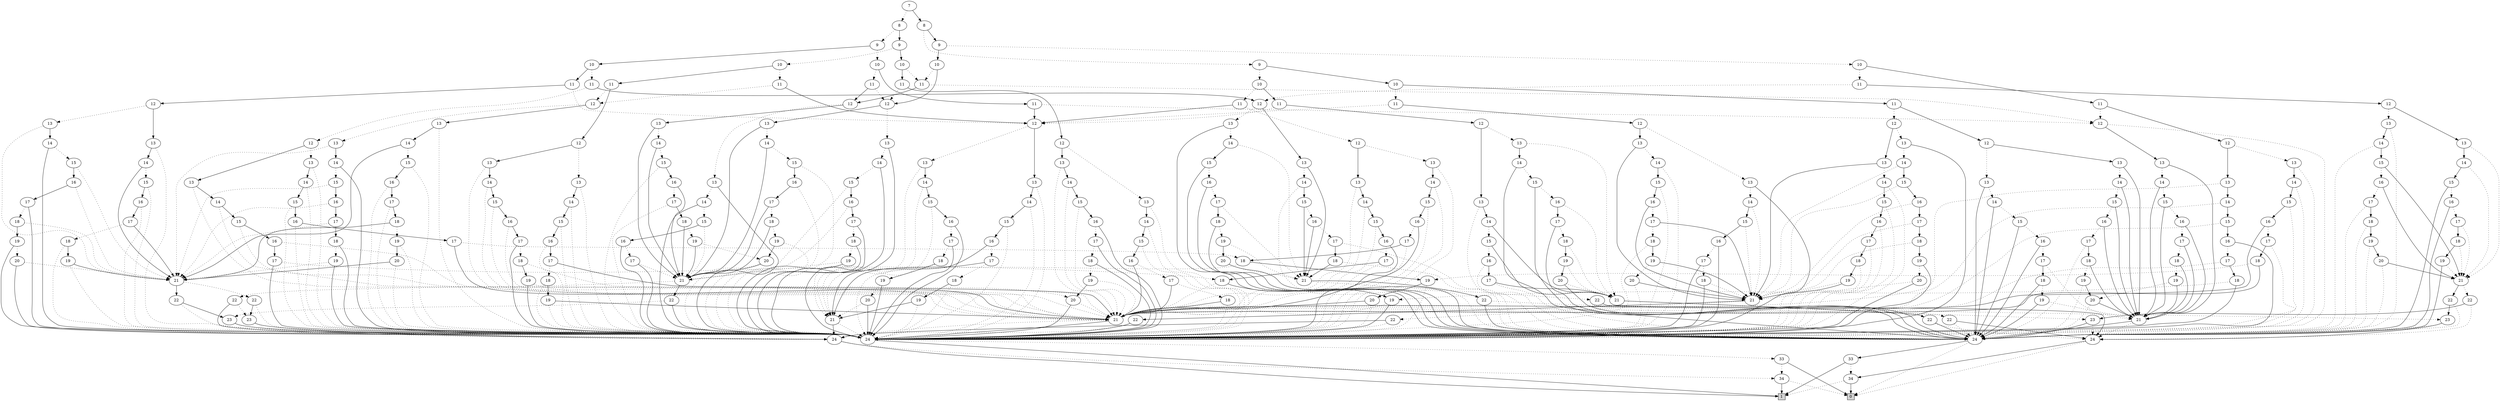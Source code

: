 digraph G {
0 [shape=box, label="0", style=filled, shape=box, height=0.3, width=0.3];
1 [shape=box, label="1", style=filled, shape=box, height=0.3, width=0.3];
59082 [label="7"];
59082 -> 59011 [style=dotted];
59082 -> 59081 [style=filled];
59011 [label="8"];
59011 -> 58957 [style=dotted];
59011 -> 59010 [style=filled];
58957 [label="9"];
58957 -> 58917 [style=dotted];
58957 -> 58956 [style=filled];
58917 [label="10"];
58917 -> 58898 [style=dotted];
58917 -> 58916 [style=filled];
58898 [label="11"];
58898 -> 58884 [style=dotted];
58898 -> 58897 [style=filled];
58884 [label="12"];
58884 -> 58875 [style=dotted];
58884 -> 58883 [style=filled];
58875 [label="13"];
58875 -> 58874 [style=dotted];
58875 -> 58862 [style=filled];
58874 [label="14"];
58874 -> 58873 [style=dotted];
58874 -> 58862 [style=filled];
58873 [label="15"];
58873 -> 58868 [style=dotted];
58873 -> 58872 [style=filled];
58868 [label="21"];
58868 -> 58865 [style=dotted];
58868 -> 58867 [style=filled];
58865 [label="22"];
58865 -> 58864 [style=dotted];
58865 -> 58863 [style=filled];
58864 [label="23"];
58864 -> 58862 [style=dotted];
58864 -> 58863 [style=filled];
58862 [label="24"];
58862 -> 1194 [style=dotted];
58862 -> 1 [style=filled];
1194 [label="33"];
1194 -> 70 [style=dotted];
1194 -> 0 [style=filled];
70 [label="34"];
70 -> 0 [style=dotted];
70 -> 1 [style=filled];
58863 [label="24"];
58863 -> 70 [style=dotted];
58863 -> 1 [style=filled];
58867 [label="22"];
58867 -> 58866 [style=dotted];
58867 -> 58862 [style=filled];
58866 [label="23"];
58866 -> 58863 [style=dotted];
58866 -> 58862 [style=filled];
58872 [label="16"];
58872 -> 58868 [style=dotted];
58872 -> 58871 [style=filled];
58871 [label="17"];
58871 -> 58870 [style=dotted];
58871 -> 58862 [style=filled];
58870 [label="18"];
58870 -> 58869 [style=dotted];
58870 -> 58862 [style=filled];
58869 [label="19"];
58869 -> 58868 [style=dotted];
58869 -> 58862 [style=filled];
58883 [label="13"];
58883 -> 58882 [style=dotted];
58883 -> 58868 [style=filled];
58882 [label="14"];
58882 -> 58881 [style=dotted];
58882 -> 58868 [style=filled];
58881 [label="15"];
58881 -> 58862 [style=dotted];
58881 -> 58880 [style=filled];
58880 [label="16"];
58880 -> 58862 [style=dotted];
58880 -> 58879 [style=filled];
58879 [label="17"];
58879 -> 58878 [style=dotted];
58879 -> 58868 [style=filled];
58878 [label="18"];
58878 -> 58877 [style=dotted];
58878 -> 58868 [style=filled];
58877 [label="19"];
58877 -> 58862 [style=dotted];
58877 -> 58876 [style=filled];
58876 [label="20"];
58876 -> 58862 [style=dotted];
58876 -> 58868 [style=filled];
58897 [label="12"];
58897 -> 58889 [style=dotted];
58897 -> 58896 [style=filled];
58889 [label="13"];
58889 -> 58888 [style=dotted];
58889 -> 58862 [style=filled];
58888 [label="14"];
58888 -> 58887 [style=dotted];
58888 -> 58862 [style=filled];
58887 [label="15"];
58887 -> 58868 [style=dotted];
58887 -> 58886 [style=filled];
58886 [label="16"];
58886 -> 58885 [style=dotted];
58886 -> 58862 [style=filled];
58885 [label="17"];
58885 -> 58868 [style=dotted];
58885 -> 58862 [style=filled];
58896 [label="13"];
58896 -> 58895 [style=dotted];
58896 -> 58868 [style=filled];
58895 [label="14"];
58895 -> 58894 [style=dotted];
58895 -> 58868 [style=filled];
58894 [label="15"];
58894 -> 58862 [style=dotted];
58894 -> 58893 [style=filled];
58893 [label="16"];
58893 -> 58892 [style=dotted];
58893 -> 58868 [style=filled];
58892 [label="17"];
58892 -> 58862 [style=dotted];
58892 -> 58891 [style=filled];
58891 [label="18"];
58891 -> 58890 [style=dotted];
58891 -> 58868 [style=filled];
58890 [label="19"];
58890 -> 58876 [style=dotted];
58890 -> 58868 [style=filled];
58916 [label="11"];
58916 -> 57933 [style=dotted];
58916 -> 58915 [style=filled];
57933 [label="12"];
57933 -> 57882 [style=dotted];
57933 -> 57932 [style=filled];
57882 [label="24"];
57882 -> 0 [style=dotted];
57882 -> 1198 [style=filled];
1198 [label="33"];
1198 -> 71 [style=dotted];
1198 -> 1 [style=filled];
71 [label="34"];
71 -> 1 [style=dotted];
71 -> 0 [style=filled];
57932 [label="13"];
57932 -> 57931 [style=dotted];
57932 -> 57924 [style=filled];
57931 [label="14"];
57931 -> 57930 [style=dotted];
57931 -> 57924 [style=filled];
57930 [label="15"];
57930 -> 57929 [style=dotted];
57930 -> 57924 [style=filled];
57929 [label="16"];
57929 -> 57928 [style=dotted];
57929 -> 57924 [style=filled];
57928 [label="17"];
57928 -> 57927 [style=dotted];
57928 -> 57924 [style=filled];
57927 [label="18"];
57927 -> 57926 [style=dotted];
57927 -> 57924 [style=filled];
57926 [label="19"];
57926 -> 57925 [style=dotted];
57926 -> 57924 [style=filled];
57925 [label="20"];
57925 -> 57882 [style=dotted];
57925 -> 57924 [style=filled];
57924 [label="21"];
57924 -> 57878 [style=dotted];
57924 -> 57882 [style=filled];
57878 [label="24"];
57878 -> 0 [style=dotted];
57878 -> 71 [style=filled];
58915 [label="12"];
58915 -> 58907 [style=dotted];
58915 -> 58914 [style=filled];
58907 [label="13"];
58907 -> 58899 [style=dotted];
58907 -> 58906 [style=filled];
58899 [label="21"];
58899 -> 58862 [style=dotted];
58899 -> 58863 [style=filled];
58906 [label="14"];
58906 -> 58899 [style=dotted];
58906 -> 58905 [style=filled];
58905 [label="15"];
58905 -> 58899 [style=dotted];
58905 -> 58904 [style=filled];
58904 [label="16"];
58904 -> 58903 [style=dotted];
58904 -> 58862 [style=filled];
58903 [label="17"];
58903 -> 58902 [style=dotted];
58903 -> 58862 [style=filled];
58902 [label="18"];
58902 -> 58899 [style=dotted];
58902 -> 58901 [style=filled];
58901 [label="19"];
58901 -> 58900 [style=dotted];
58901 -> 58862 [style=filled];
58900 [label="20"];
58900 -> 58899 [style=dotted];
58900 -> 58862 [style=filled];
58914 [label="13"];
58914 -> 58862 [style=dotted];
58914 -> 58913 [style=filled];
58913 [label="14"];
58913 -> 58862 [style=dotted];
58913 -> 58912 [style=filled];
58912 [label="15"];
58912 -> 58862 [style=dotted];
58912 -> 58911 [style=filled];
58911 [label="16"];
58911 -> 58910 [style=dotted];
58911 -> 58899 [style=filled];
58910 [label="17"];
58910 -> 58909 [style=dotted];
58910 -> 58899 [style=filled];
58909 [label="18"];
58909 -> 58862 [style=dotted];
58909 -> 58908 [style=filled];
58908 [label="19"];
58908 -> 58862 [style=dotted];
58908 -> 58899 [style=filled];
58956 [label="10"];
58956 -> 58935 [style=dotted];
58956 -> 58955 [style=filled];
58935 [label="11"];
58935 -> 58934 [style=dotted];
58935 -> 58001 [style=filled];
58934 [label="12"];
58934 -> 58926 [style=dotted];
58934 -> 58933 [style=filled];
58926 [label="13"];
58926 -> 58862 [style=dotted];
58926 -> 58925 [style=filled];
58925 [label="14"];
58925 -> 58862 [style=dotted];
58925 -> 58924 [style=filled];
58924 [label="15"];
58924 -> 58862 [style=dotted];
58924 -> 58923 [style=filled];
58923 [label="16"];
58923 -> 58862 [style=dotted];
58923 -> 58922 [style=filled];
58922 [label="17"];
58922 -> 58921 [style=dotted];
58922 -> 58918 [style=filled];
58921 [label="18"];
58921 -> 58862 [style=dotted];
58921 -> 58920 [style=filled];
58920 [label="19"];
58920 -> 58862 [style=dotted];
58920 -> 58919 [style=filled];
58919 [label="20"];
58919 -> 58862 [style=dotted];
58919 -> 58918 [style=filled];
58918 [label="21"];
58918 -> 58863 [style=dotted];
58918 -> 58862 [style=filled];
58933 [label="13"];
58933 -> 58918 [style=dotted];
58933 -> 58932 [style=filled];
58932 [label="14"];
58932 -> 58918 [style=dotted];
58932 -> 58931 [style=filled];
58931 [label="15"];
58931 -> 58918 [style=dotted];
58931 -> 58930 [style=filled];
58930 [label="16"];
58930 -> 58918 [style=dotted];
58930 -> 58929 [style=filled];
58929 [label="17"];
58929 -> 58928 [style=dotted];
58929 -> 58862 [style=filled];
58928 [label="18"];
58928 -> 58918 [style=dotted];
58928 -> 58927 [style=filled];
58927 [label="19"];
58927 -> 58918 [style=dotted];
58927 -> 58862 [style=filled];
58001 [label="12"];
58001 -> 57994 [style=dotted];
58001 -> 58000 [style=filled];
57994 [label="13"];
57994 -> 57993 [style=dotted];
57994 -> 57882 [style=filled];
57993 [label="14"];
57993 -> 57986 [style=dotted];
57993 -> 57992 [style=filled];
57986 [label="21"];
57986 -> 57983 [style=dotted];
57986 -> 57985 [style=filled];
57983 [label="22"];
57983 -> 57982 [style=dotted];
57983 -> 57878 [style=filled];
57982 [label="23"];
57982 -> 57882 [style=dotted];
57982 -> 57878 [style=filled];
57985 [label="22"];
57985 -> 57984 [style=dotted];
57985 -> 57882 [style=filled];
57984 [label="23"];
57984 -> 57878 [style=dotted];
57984 -> 57882 [style=filled];
57992 [label="15"];
57992 -> 57991 [style=dotted];
57992 -> 57882 [style=filled];
57991 [label="16"];
57991 -> 57990 [style=dotted];
57991 -> 57882 [style=filled];
57990 [label="17"];
57990 -> 57986 [style=dotted];
57990 -> 57989 [style=filled];
57989 [label="18"];
57989 -> 57988 [style=dotted];
57989 -> 57882 [style=filled];
57988 [label="19"];
57988 -> 57986 [style=dotted];
57988 -> 57987 [style=filled];
57987 [label="20"];
57987 -> 57986 [style=dotted];
57987 -> 57882 [style=filled];
58000 [label="13"];
58000 -> 57999 [style=dotted];
58000 -> 57986 [style=filled];
57999 [label="14"];
57999 -> 57882 [style=dotted];
57999 -> 57998 [style=filled];
57998 [label="15"];
57998 -> 57997 [style=dotted];
57998 -> 57986 [style=filled];
57997 [label="16"];
57997 -> 57996 [style=dotted];
57997 -> 57986 [style=filled];
57996 [label="17"];
57996 -> 57882 [style=dotted];
57996 -> 57995 [style=filled];
57995 [label="18"];
57995 -> 57882 [style=dotted];
57995 -> 57986 [style=filled];
58955 [label="11"];
58955 -> 58915 [style=dotted];
58955 -> 58954 [style=filled];
58954 [label="12"];
58954 -> 58946 [style=dotted];
58954 -> 58953 [style=filled];
58946 [label="13"];
58946 -> 58938 [style=dotted];
58946 -> 58945 [style=filled];
58938 [label="21"];
58938 -> 58936 [style=dotted];
58938 -> 58937 [style=filled];
58936 [label="22"];
58936 -> 58862 [style=dotted];
58936 -> 58864 [style=filled];
58937 [label="22"];
58937 -> 58863 [style=dotted];
58937 -> 58866 [style=filled];
58945 [label="14"];
58945 -> 58944 [style=dotted];
58945 -> 58862 [style=filled];
58944 [label="15"];
58944 -> 58938 [style=dotted];
58944 -> 58943 [style=filled];
58943 [label="16"];
58943 -> 58938 [style=dotted];
58943 -> 58942 [style=filled];
58942 [label="17"];
58942 -> 58941 [style=dotted];
58942 -> 58862 [style=filled];
58941 [label="18"];
58941 -> 58938 [style=dotted];
58941 -> 58940 [style=filled];
58940 [label="19"];
58940 -> 58939 [style=dotted];
58940 -> 58862 [style=filled];
58939 [label="20"];
58939 -> 58938 [style=dotted];
58939 -> 58862 [style=filled];
58953 [label="13"];
58953 -> 58862 [style=dotted];
58953 -> 58952 [style=filled];
58952 [label="14"];
58952 -> 58951 [style=dotted];
58952 -> 58938 [style=filled];
58951 [label="15"];
58951 -> 58862 [style=dotted];
58951 -> 58950 [style=filled];
58950 [label="16"];
58950 -> 58862 [style=dotted];
58950 -> 58949 [style=filled];
58949 [label="17"];
58949 -> 58948 [style=dotted];
58949 -> 58938 [style=filled];
58948 [label="18"];
58948 -> 58862 [style=dotted];
58948 -> 58947 [style=filled];
58947 [label="19"];
58947 -> 58862 [style=dotted];
58947 -> 58938 [style=filled];
59010 [label="9"];
59010 -> 58992 [style=dotted];
59010 -> 59009 [style=filled];
58992 [label="10"];
58992 -> 58974 [style=dotted];
58992 -> 58991 [style=filled];
58974 [label="11"];
58974 -> 58973 [style=dotted];
58974 -> 58915 [style=filled];
58973 [label="12"];
58973 -> 58964 [style=dotted];
58973 -> 58972 [style=filled];
58964 [label="13"];
58964 -> 58938 [style=dotted];
58964 -> 58963 [style=filled];
58963 [label="14"];
58963 -> 58962 [style=dotted];
58963 -> 58862 [style=filled];
58962 [label="15"];
58962 -> 58938 [style=dotted];
58962 -> 58961 [style=filled];
58961 [label="16"];
58961 -> 58938 [style=dotted];
58961 -> 58960 [style=filled];
58960 [label="17"];
58960 -> 58938 [style=dotted];
58960 -> 58959 [style=filled];
58959 [label="18"];
58959 -> 58958 [style=dotted];
58959 -> 58862 [style=filled];
58958 [label="19"];
58958 -> 58938 [style=dotted];
58958 -> 58862 [style=filled];
58972 [label="13"];
58972 -> 58862 [style=dotted];
58972 -> 58971 [style=filled];
58971 [label="14"];
58971 -> 58970 [style=dotted];
58971 -> 58938 [style=filled];
58970 [label="15"];
58970 -> 58862 [style=dotted];
58970 -> 58969 [style=filled];
58969 [label="16"];
58969 -> 58862 [style=dotted];
58969 -> 58968 [style=filled];
58968 [label="17"];
58968 -> 58862 [style=dotted];
58968 -> 58967 [style=filled];
58967 [label="18"];
58967 -> 58966 [style=dotted];
58967 -> 58938 [style=filled];
58966 [label="19"];
58966 -> 58862 [style=dotted];
58966 -> 58965 [style=filled];
58965 [label="20"];
58965 -> 58862 [style=dotted];
58965 -> 58938 [style=filled];
58991 [label="11"];
58991 -> 58973 [style=dotted];
58991 -> 58990 [style=filled];
58990 [label="12"];
58990 -> 58981 [style=dotted];
58990 -> 58989 [style=filled];
58981 [label="13"];
58981 -> 58862 [style=dotted];
58981 -> 58980 [style=filled];
58980 [label="14"];
58980 -> 58862 [style=dotted];
58980 -> 58979 [style=filled];
58979 [label="15"];
58979 -> 58862 [style=dotted];
58979 -> 58978 [style=filled];
58978 [label="16"];
58978 -> 58862 [style=dotted];
58978 -> 58977 [style=filled];
58977 [label="17"];
58977 -> 58976 [style=dotted];
58977 -> 58918 [style=filled];
58976 [label="18"];
58976 -> 58862 [style=dotted];
58976 -> 58975 [style=filled];
58975 [label="19"];
58975 -> 58862 [style=dotted];
58975 -> 58918 [style=filled];
58989 [label="13"];
58989 -> 58918 [style=dotted];
58989 -> 58988 [style=filled];
58988 [label="14"];
58988 -> 58918 [style=dotted];
58988 -> 58987 [style=filled];
58987 [label="15"];
58987 -> 58918 [style=dotted];
58987 -> 58986 [style=filled];
58986 [label="16"];
58986 -> 58918 [style=dotted];
58986 -> 58985 [style=filled];
58985 [label="17"];
58985 -> 58984 [style=dotted];
58985 -> 58862 [style=filled];
58984 [label="18"];
58984 -> 58918 [style=dotted];
58984 -> 58983 [style=filled];
58983 [label="19"];
58983 -> 58982 [style=dotted];
58983 -> 58862 [style=filled];
58982 [label="20"];
58982 -> 58918 [style=dotted];
58982 -> 58862 [style=filled];
59009 [label="10"];
59009 -> 58993 [style=dotted];
59009 -> 59008 [style=filled];
58993 [label="11"];
58993 -> 57933 [style=dotted];
58993 -> 58897 [style=filled];
59008 [label="11"];
59008 -> 58884 [style=dotted];
59008 -> 59007 [style=filled];
59007 [label="12"];
59007 -> 58999 [style=dotted];
59007 -> 59006 [style=filled];
58999 [label="13"];
58999 -> 58862 [style=dotted];
58999 -> 58998 [style=filled];
58998 [label="14"];
58998 -> 58862 [style=dotted];
58998 -> 58997 [style=filled];
58997 [label="15"];
58997 -> 58862 [style=dotted];
58997 -> 58996 [style=filled];
58996 [label="16"];
58996 -> 58995 [style=dotted];
58996 -> 58918 [style=filled];
58995 [label="17"];
58995 -> 58994 [style=dotted];
58995 -> 58918 [style=filled];
58994 [label="18"];
58994 -> 58862 [style=dotted];
58994 -> 58918 [style=filled];
59006 [label="13"];
59006 -> 58918 [style=dotted];
59006 -> 59005 [style=filled];
59005 [label="14"];
59005 -> 58918 [style=dotted];
59005 -> 59004 [style=filled];
59004 [label="15"];
59004 -> 58918 [style=dotted];
59004 -> 59003 [style=filled];
59003 [label="16"];
59003 -> 59002 [style=dotted];
59003 -> 58862 [style=filled];
59002 [label="17"];
59002 -> 59001 [style=dotted];
59002 -> 58862 [style=filled];
59001 [label="18"];
59001 -> 59000 [style=dotted];
59001 -> 58862 [style=filled];
59000 [label="19"];
59000 -> 58918 [style=dotted];
59000 -> 58982 [style=filled];
59081 [label="8"];
59081 -> 59063 [style=dotted];
59081 -> 59080 [style=filled];
59063 [label="9"];
59063 -> 59025 [style=dotted];
59063 -> 59062 [style=filled];
59025 [label="10"];
59025 -> 59023 [style=dotted];
59025 -> 59024 [style=filled];
59023 [label="11"];
59023 -> 59022 [style=dotted];
59023 -> 58915 [style=filled];
59022 [label="12"];
59022 -> 59016 [style=dotted];
59022 -> 59021 [style=filled];
59016 [label="13"];
59016 -> 58862 [style=dotted];
59016 -> 59015 [style=filled];
59015 [label="14"];
59015 -> 58862 [style=dotted];
59015 -> 59014 [style=filled];
59014 [label="15"];
59014 -> 58862 [style=dotted];
59014 -> 59013 [style=filled];
59013 [label="16"];
59013 -> 59012 [style=dotted];
59013 -> 58918 [style=filled];
59012 [label="17"];
59012 -> 58862 [style=dotted];
59012 -> 58921 [style=filled];
59021 [label="13"];
59021 -> 58918 [style=dotted];
59021 -> 59020 [style=filled];
59020 [label="14"];
59020 -> 58918 [style=dotted];
59020 -> 59019 [style=filled];
59019 [label="15"];
59019 -> 58918 [style=dotted];
59019 -> 59018 [style=filled];
59018 [label="16"];
59018 -> 59017 [style=dotted];
59018 -> 58862 [style=filled];
59017 [label="17"];
59017 -> 58918 [style=dotted];
59017 -> 58928 [style=filled];
59024 [label="11"];
59024 -> 58915 [style=dotted];
59024 -> 58143 [style=filled];
58143 [label="12"];
58143 -> 58137 [style=dotted];
58143 -> 58142 [style=filled];
58137 [label="13"];
58137 -> 58129 [style=dotted];
58137 -> 58136 [style=filled];
58129 [label="21"];
58129 -> 58127 [style=dotted];
58129 -> 58128 [style=filled];
58127 [label="22"];
58127 -> 57882 [style=dotted];
58127 -> 57878 [style=filled];
58128 [label="22"];
58128 -> 57878 [style=dotted];
58128 -> 57882 [style=filled];
58136 [label="14"];
58136 -> 58135 [style=dotted];
58136 -> 57882 [style=filled];
58135 [label="15"];
58135 -> 58134 [style=dotted];
58135 -> 57882 [style=filled];
58134 [label="16"];
58134 -> 58129 [style=dotted];
58134 -> 58133 [style=filled];
58133 [label="17"];
58133 -> 58132 [style=dotted];
58133 -> 57882 [style=filled];
58132 [label="18"];
58132 -> 58129 [style=dotted];
58132 -> 58131 [style=filled];
58131 [label="19"];
58131 -> 58129 [style=dotted];
58131 -> 58130 [style=filled];
58130 [label="20"];
58130 -> 58129 [style=dotted];
58130 -> 57882 [style=filled];
58142 [label="13"];
58142 -> 57882 [style=dotted];
58142 -> 58141 [style=filled];
58141 [label="14"];
58141 -> 58140 [style=dotted];
58141 -> 58129 [style=filled];
58140 [label="15"];
58140 -> 58139 [style=dotted];
58140 -> 58129 [style=filled];
58139 [label="16"];
58139 -> 57882 [style=dotted];
58139 -> 58138 [style=filled];
58138 [label="17"];
58138 -> 57882 [style=dotted];
58138 -> 58129 [style=filled];
59062 [label="10"];
59062 -> 59044 [style=dotted];
59062 -> 59061 [style=filled];
59044 [label="11"];
59044 -> 58915 [style=dotted];
59044 -> 59043 [style=filled];
59043 [label="12"];
59043 -> 59034 [style=dotted];
59043 -> 59042 [style=filled];
59034 [label="13"];
59034 -> 59033 [style=dotted];
59034 -> 58862 [style=filled];
59033 [label="14"];
59033 -> 59028 [style=dotted];
59033 -> 59032 [style=filled];
59028 [label="21"];
59028 -> 59026 [style=dotted];
59028 -> 59027 [style=filled];
59026 [label="22"];
59026 -> 58862 [style=dotted];
59026 -> 58863 [style=filled];
59027 [label="22"];
59027 -> 58863 [style=dotted];
59027 -> 58862 [style=filled];
59032 [label="15"];
59032 -> 59028 [style=dotted];
59032 -> 59031 [style=filled];
59031 [label="16"];
59031 -> 59030 [style=dotted];
59031 -> 58862 [style=filled];
59030 [label="17"];
59030 -> 59029 [style=dotted];
59030 -> 58862 [style=filled];
59029 [label="18"];
59029 -> 59028 [style=dotted];
59029 -> 58862 [style=filled];
59042 [label="13"];
59042 -> 59041 [style=dotted];
59042 -> 59028 [style=filled];
59041 [label="14"];
59041 -> 58862 [style=dotted];
59041 -> 59040 [style=filled];
59040 [label="15"];
59040 -> 58862 [style=dotted];
59040 -> 59039 [style=filled];
59039 [label="16"];
59039 -> 59038 [style=dotted];
59039 -> 59028 [style=filled];
59038 [label="17"];
59038 -> 59037 [style=dotted];
59038 -> 59028 [style=filled];
59037 [label="18"];
59037 -> 58862 [style=dotted];
59037 -> 59036 [style=filled];
59036 [label="19"];
59036 -> 59035 [style=dotted];
59036 -> 59028 [style=filled];
59035 [label="20"];
59035 -> 58862 [style=dotted];
59035 -> 59028 [style=filled];
59061 [label="11"];
59061 -> 59060 [style=dotted];
59061 -> 58206 [style=filled];
59060 [label="12"];
59060 -> 59052 [style=dotted];
59060 -> 59059 [style=filled];
59052 [label="13"];
59052 -> 59051 [style=dotted];
59052 -> 58862 [style=filled];
59051 [label="14"];
59051 -> 59028 [style=dotted];
59051 -> 59050 [style=filled];
59050 [label="15"];
59050 -> 59028 [style=dotted];
59050 -> 59049 [style=filled];
59049 [label="16"];
59049 -> 59028 [style=dotted];
59049 -> 59048 [style=filled];
59048 [label="17"];
59048 -> 59028 [style=dotted];
59048 -> 59047 [style=filled];
59047 [label="18"];
59047 -> 59028 [style=dotted];
59047 -> 59046 [style=filled];
59046 [label="19"];
59046 -> 59045 [style=dotted];
59046 -> 58862 [style=filled];
59045 [label="20"];
59045 -> 59028 [style=dotted];
59045 -> 58862 [style=filled];
59059 [label="13"];
59059 -> 59058 [style=dotted];
59059 -> 59028 [style=filled];
59058 [label="14"];
59058 -> 58862 [style=dotted];
59058 -> 59057 [style=filled];
59057 [label="15"];
59057 -> 58862 [style=dotted];
59057 -> 59056 [style=filled];
59056 [label="16"];
59056 -> 58862 [style=dotted];
59056 -> 59055 [style=filled];
59055 [label="17"];
59055 -> 58862 [style=dotted];
59055 -> 59054 [style=filled];
59054 [label="18"];
59054 -> 58862 [style=dotted];
59054 -> 59053 [style=filled];
59053 [label="19"];
59053 -> 58862 [style=dotted];
59053 -> 59028 [style=filled];
58206 [label="12"];
58206 -> 58198 [style=dotted];
58206 -> 58205 [style=filled];
58198 [label="13"];
58198 -> 58197 [style=dotted];
58198 -> 57882 [style=filled];
58197 [label="14"];
58197 -> 58196 [style=dotted];
58197 -> 57882 [style=filled];
58196 [label="15"];
58196 -> 58195 [style=dotted];
58196 -> 57882 [style=filled];
58195 [label="16"];
58195 -> 58194 [style=dotted];
58195 -> 57882 [style=filled];
58194 [label="17"];
58194 -> 57924 [style=dotted];
58194 -> 58193 [style=filled];
58193 [label="18"];
58193 -> 58192 [style=dotted];
58193 -> 57882 [style=filled];
58192 [label="19"];
58192 -> 57924 [style=dotted];
58192 -> 57882 [style=filled];
58205 [label="13"];
58205 -> 58204 [style=dotted];
58205 -> 57924 [style=filled];
58204 [label="14"];
58204 -> 58203 [style=dotted];
58204 -> 57924 [style=filled];
58203 [label="15"];
58203 -> 58202 [style=dotted];
58203 -> 57924 [style=filled];
58202 [label="16"];
58202 -> 58201 [style=dotted];
58202 -> 57924 [style=filled];
58201 [label="17"];
58201 -> 57882 [style=dotted];
58201 -> 58200 [style=filled];
58200 [label="18"];
58200 -> 58199 [style=dotted];
58200 -> 57924 [style=filled];
58199 [label="19"];
58199 -> 57882 [style=dotted];
58199 -> 57925 [style=filled];
59080 [label="9"];
59080 -> 59078 [style=dotted];
59080 -> 59079 [style=filled];
59078 [label="10"];
59078 -> 58229 [style=dotted];
59078 -> 59077 [style=filled];
58229 [label="11"];
58229 -> 58001 [style=dotted];
58229 -> 58228 [style=filled];
58228 [label="12"];
58228 -> 58220 [style=dotted];
58228 -> 58227 [style=filled];
58220 [label="13"];
58220 -> 57882 [style=dotted];
58220 -> 58219 [style=filled];
58219 [label="14"];
58219 -> 57882 [style=dotted];
58219 -> 58218 [style=filled];
58218 [label="15"];
58218 -> 58217 [style=dotted];
58218 -> 58212 [style=filled];
58217 [label="16"];
58217 -> 58216 [style=dotted];
58217 -> 58212 [style=filled];
58216 [label="17"];
58216 -> 57882 [style=dotted];
58216 -> 58215 [style=filled];
58215 [label="18"];
58215 -> 57882 [style=dotted];
58215 -> 58214 [style=filled];
58214 [label="19"];
58214 -> 57882 [style=dotted];
58214 -> 58213 [style=filled];
58213 [label="20"];
58213 -> 57882 [style=dotted];
58213 -> 58212 [style=filled];
58212 [label="21"];
58212 -> 58210 [style=dotted];
58212 -> 58211 [style=filled];
58210 [label="22"];
58210 -> 57878 [style=dotted];
58210 -> 57984 [style=filled];
58211 [label="22"];
58211 -> 57882 [style=dotted];
58211 -> 57982 [style=filled];
58227 [label="13"];
58227 -> 58212 [style=dotted];
58227 -> 58226 [style=filled];
58226 [label="14"];
58226 -> 58212 [style=dotted];
58226 -> 58225 [style=filled];
58225 [label="15"];
58225 -> 58224 [style=dotted];
58225 -> 57882 [style=filled];
58224 [label="16"];
58224 -> 58223 [style=dotted];
58224 -> 57882 [style=filled];
58223 [label="17"];
58223 -> 58212 [style=dotted];
58223 -> 58222 [style=filled];
58222 [label="18"];
58222 -> 58212 [style=dotted];
58222 -> 58221 [style=filled];
58221 [label="19"];
58221 -> 58212 [style=dotted];
58221 -> 57882 [style=filled];
59077 [label="11"];
59077 -> 57933 [style=dotted];
59077 -> 59076 [style=filled];
59076 [label="12"];
59076 -> 59069 [style=dotted];
59076 -> 59075 [style=filled];
59069 [label="13"];
59069 -> 58862 [style=dotted];
59069 -> 59068 [style=filled];
59068 [label="14"];
59068 -> 58862 [style=dotted];
59068 -> 59067 [style=filled];
59067 [label="15"];
59067 -> 58862 [style=dotted];
59067 -> 59066 [style=filled];
59066 [label="16"];
59066 -> 59065 [style=dotted];
59066 -> 58918 [style=filled];
59065 [label="17"];
59065 -> 58862 [style=dotted];
59065 -> 59064 [style=filled];
59064 [label="18"];
59064 -> 58920 [style=dotted];
59064 -> 58918 [style=filled];
59075 [label="13"];
59075 -> 58918 [style=dotted];
59075 -> 59074 [style=filled];
59074 [label="14"];
59074 -> 58918 [style=dotted];
59074 -> 59073 [style=filled];
59073 [label="15"];
59073 -> 58918 [style=dotted];
59073 -> 59072 [style=filled];
59072 [label="16"];
59072 -> 59071 [style=dotted];
59072 -> 58862 [style=filled];
59071 [label="17"];
59071 -> 58918 [style=dotted];
59071 -> 59070 [style=filled];
59070 [label="18"];
59070 -> 58927 [style=dotted];
59070 -> 58862 [style=filled];
59079 [label="10"];
59079 -> 58993 [style=dotted];
59079 -> 58884 [style=filled];
}
